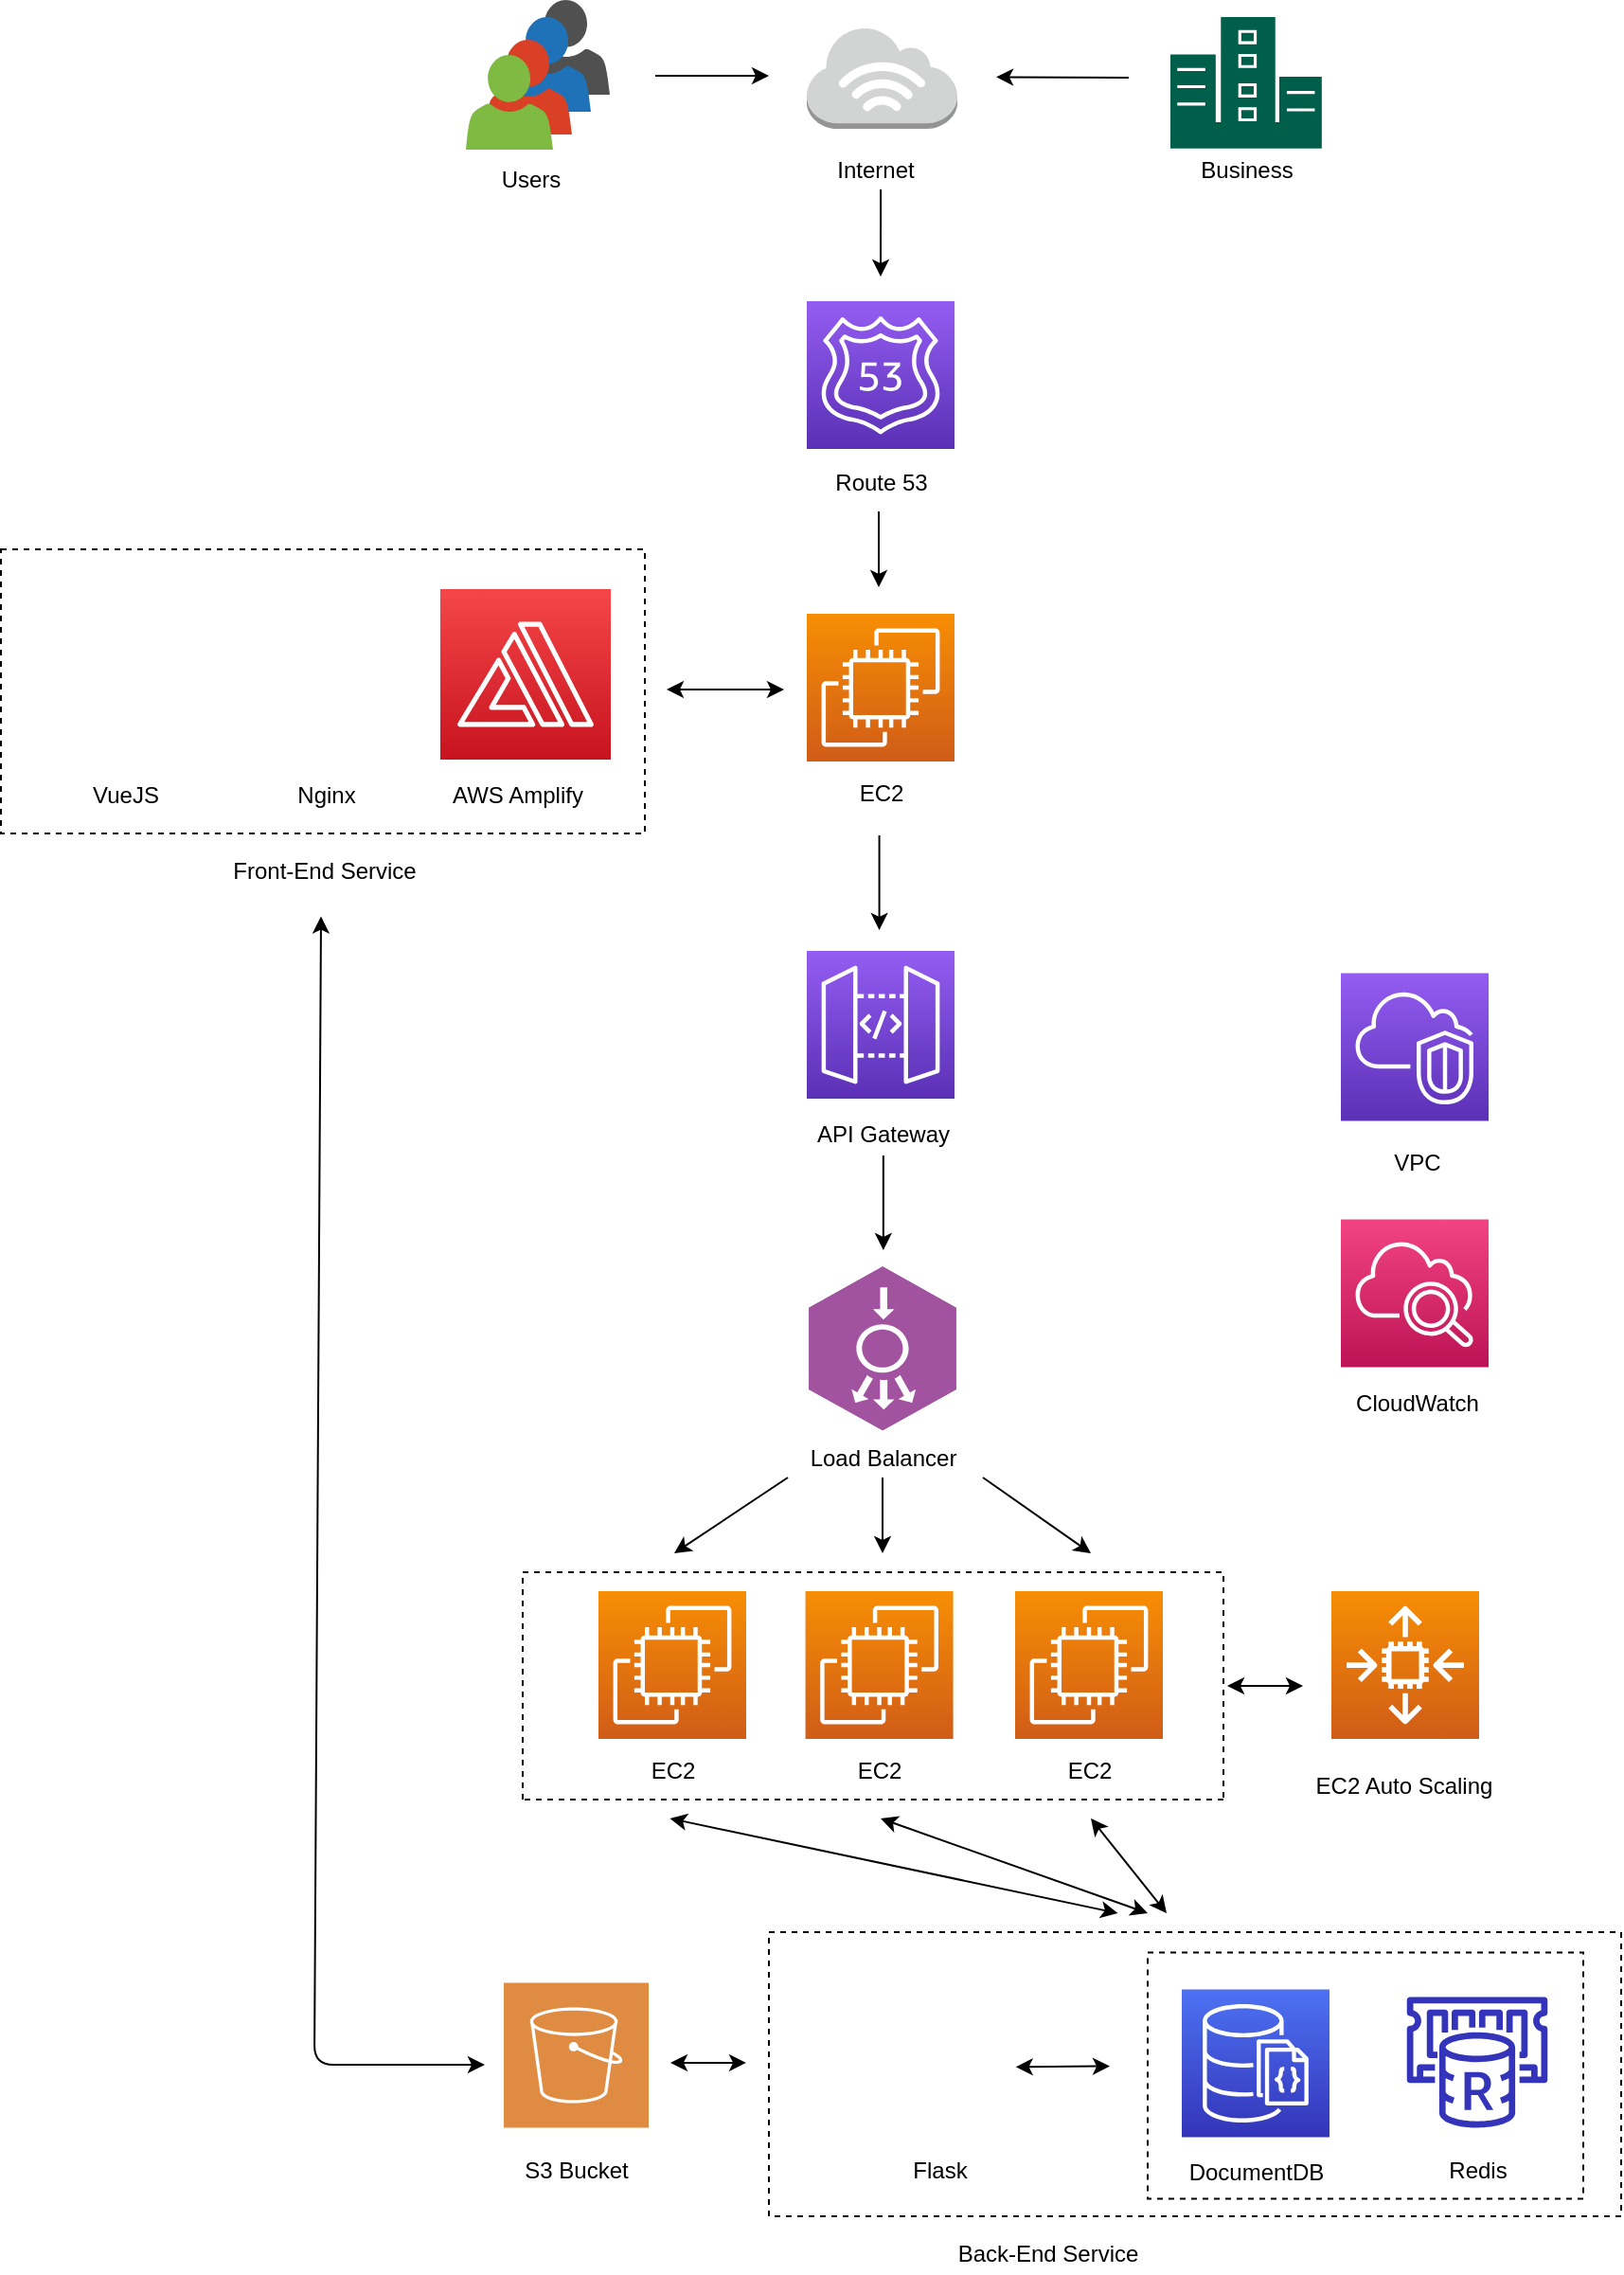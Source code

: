<mxfile version="14.4.3" type="github">
  <diagram id="EE9SntkFH1ej6d5t27QA" name="Page-1">
    <mxGraphModel dx="1950" dy="673" grid="1" gridSize="10" guides="1" tooltips="1" connect="1" arrows="1" fold="1" page="1" pageScale="1" pageWidth="827" pageHeight="1169" math="0" shadow="0">
      <root>
        <mxCell id="0" />
        <mxCell id="1" parent="0" />
        <mxCell id="E3v42q9btfGhV8WlOkZw-56" value="" style="rounded=0;whiteSpace=wrap;html=1;dashed=1;" vertex="1" parent="1">
          <mxGeometry x="-200" y="1380" width="450" height="150" as="geometry" />
        </mxCell>
        <mxCell id="E3v42q9btfGhV8WlOkZw-51" value="" style="rounded=0;whiteSpace=wrap;html=1;dashed=1;" vertex="1" parent="1">
          <mxGeometry y="1390.75" width="230" height="130" as="geometry" />
        </mxCell>
        <mxCell id="E3v42q9btfGhV8WlOkZw-37" value="" style="rounded=0;whiteSpace=wrap;html=1;dashed=1;" vertex="1" parent="1">
          <mxGeometry x="-605.5" y="650" width="340" height="150" as="geometry" />
        </mxCell>
        <mxCell id="l7BpPZrqb6z0wlt-yfZw-1" value="" style="points=[[0,0,0],[0.25,0,0],[0.5,0,0],[0.75,0,0],[1,0,0],[0,1,0],[0.25,1,0],[0.5,1,0],[0.75,1,0],[1,1,0],[0,0.25,0],[0,0.5,0],[0,0.75,0],[1,0.25,0],[1,0.5,0],[1,0.75,0]];outlineConnect=0;fontColor=#232F3E;gradientColor=#4D72F3;gradientDirection=north;fillColor=#3334B9;strokeColor=#ffffff;dashed=0;verticalLabelPosition=bottom;verticalAlign=top;align=center;html=1;fontSize=12;fontStyle=0;aspect=fixed;shape=mxgraph.aws4.resourceIcon;resIcon=mxgraph.aws4.documentdb_with_mongodb_compatibility;" parent="1" vertex="1">
          <mxGeometry x="18" y="1410.25" width="78" height="78" as="geometry" />
        </mxCell>
        <mxCell id="l7BpPZrqb6z0wlt-yfZw-2" value="" style="points=[[0,0,0],[0.25,0,0],[0.5,0,0],[0.75,0,0],[1,0,0],[0,1,0],[0.25,1,0],[0.5,1,0],[0.75,1,0],[1,1,0],[0,0.25,0],[0,0.5,0],[0,0.75,0],[1,0.25,0],[1,0.5,0],[1,0.75,0]];outlineConnect=0;fontColor=#232F3E;gradientColor=#F78E04;gradientDirection=north;fillColor=#D05C17;strokeColor=#ffffff;dashed=0;verticalLabelPosition=bottom;verticalAlign=top;align=center;html=1;fontSize=12;fontStyle=0;aspect=fixed;shape=mxgraph.aws4.resourceIcon;resIcon=mxgraph.aws4.ec2;" parent="1" vertex="1">
          <mxGeometry x="-290" y="1200" width="78" height="78" as="geometry" />
        </mxCell>
        <mxCell id="l7BpPZrqb6z0wlt-yfZw-3" value="" style="points=[[0,0,0],[0.25,0,0],[0.5,0,0],[0.75,0,0],[1,0,0],[0,1,0],[0.25,1,0],[0.5,1,0],[0.75,1,0],[1,1,0],[0,0.25,0],[0,0.5,0],[0,0.75,0],[1,0.25,0],[1,0.5,0],[1,0.75,0]];outlineConnect=0;fontColor=#232F3E;gradientColor=#F78E04;gradientDirection=north;fillColor=#D05C17;strokeColor=#ffffff;dashed=0;verticalLabelPosition=bottom;verticalAlign=top;align=center;html=1;fontSize=12;fontStyle=0;aspect=fixed;shape=mxgraph.aws4.resourceIcon;resIcon=mxgraph.aws4.auto_scaling2;" parent="1" vertex="1">
          <mxGeometry x="97" y="1200" width="78" height="78" as="geometry" />
        </mxCell>
        <mxCell id="l7BpPZrqb6z0wlt-yfZw-4" value="EC2" style="text;html=1;align=center;verticalAlign=middle;resizable=0;points=[];autosize=1;" parent="1" vertex="1">
          <mxGeometry x="-271" y="1285" width="40" height="20" as="geometry" />
        </mxCell>
        <mxCell id="l7BpPZrqb6z0wlt-yfZw-5" value="DocumentDB" style="text;html=1;align=center;verticalAlign=middle;resizable=0;points=[];autosize=1;" parent="1" vertex="1">
          <mxGeometry x="12" y="1496.75" width="90" height="20" as="geometry" />
        </mxCell>
        <mxCell id="l7BpPZrqb6z0wlt-yfZw-6" value="EC2 Auto Scaling" style="text;html=1;align=center;verticalAlign=middle;resizable=0;points=[];autosize=1;" parent="1" vertex="1">
          <mxGeometry x="80" y="1293" width="110" height="20" as="geometry" />
        </mxCell>
        <mxCell id="l7BpPZrqb6z0wlt-yfZw-9" value="" style="points=[[0,0,0],[0.25,0,0],[0.5,0,0],[0.75,0,0],[1,0,0],[0,1,0],[0.25,1,0],[0.5,1,0],[0.75,1,0],[1,1,0],[0,0.25,0],[0,0.5,0],[0,0.75,0],[1,0.25,0],[1,0.5,0],[1,0.75,0]];outlineConnect=0;fontColor=#232F3E;gradientColor=#945DF2;gradientDirection=north;fillColor=#5A30B5;strokeColor=#ffffff;dashed=0;verticalLabelPosition=bottom;verticalAlign=top;align=center;html=1;fontSize=12;fontStyle=0;aspect=fixed;shape=mxgraph.aws4.resourceIcon;resIcon=mxgraph.aws4.api_gateway;" parent="1" vertex="1">
          <mxGeometry x="-180" y="862" width="78" height="78" as="geometry" />
        </mxCell>
        <mxCell id="l7BpPZrqb6z0wlt-yfZw-11" value="" style="points=[[0,0,0],[0.25,0,0],[0.5,0,0],[0.75,0,0],[1,0,0],[0,1,0],[0.25,1,0],[0.5,1,0],[0.75,1,0],[1,1,0],[0,0.25,0],[0,0.5,0],[0,0.75,0],[1,0.25,0],[1,0.5,0],[1,0.75,0]];outlineConnect=0;fontColor=#232F3E;gradientColor=#945DF2;gradientDirection=north;fillColor=#5A30B5;strokeColor=#ffffff;dashed=0;verticalLabelPosition=bottom;verticalAlign=top;align=center;html=1;fontSize=12;fontStyle=0;aspect=fixed;shape=mxgraph.aws4.resourceIcon;resIcon=mxgraph.aws4.vpc;" parent="1" vertex="1">
          <mxGeometry x="102" y="873.78" width="78" height="78" as="geometry" />
        </mxCell>
        <mxCell id="l7BpPZrqb6z0wlt-yfZw-12" value="VPC" style="text;html=1;align=center;verticalAlign=middle;resizable=0;points=[];autosize=1;" parent="1" vertex="1">
          <mxGeometry x="122" y="963.78" width="40" height="20" as="geometry" />
        </mxCell>
        <mxCell id="l7BpPZrqb6z0wlt-yfZw-13" value="" style="shape=image;html=1;verticalAlign=top;verticalLabelPosition=bottom;labelBackgroundColor=#ffffff;imageAspect=0;aspect=fixed;image=https://cdn4.iconfinder.com/data/icons/logos-brands-5/24/flask-128.png" parent="1" vertex="1">
          <mxGeometry x="-150" y="1408.25" width="80" height="80" as="geometry" />
        </mxCell>
        <mxCell id="l7BpPZrqb6z0wlt-yfZw-15" value="" style="outlineConnect=0;fontColor=#232F3E;gradientColor=none;fillColor=#3334B9;strokeColor=none;dashed=0;verticalLabelPosition=bottom;verticalAlign=top;align=center;html=1;fontSize=12;fontStyle=0;aspect=fixed;pointerEvents=1;shape=mxgraph.aws4.elasticache_for_redis;" parent="1" vertex="1">
          <mxGeometry x="135" y="1414.25" width="78" height="69" as="geometry" />
        </mxCell>
        <mxCell id="l7BpPZrqb6z0wlt-yfZw-16" value="" style="points=[[0,0,0],[0.25,0,0],[0.5,0,0],[0.75,0,0],[1,0,0],[0,1,0],[0.25,1,0],[0.5,1,0],[0.75,1,0],[1,1,0],[0,0.25,0],[0,0.5,0],[0,0.75,0],[1,0.25,0],[1,0.5,0],[1,0.75,0]];points=[[0,0,0],[0.25,0,0],[0.5,0,0],[0.75,0,0],[1,0,0],[0,1,0],[0.25,1,0],[0.5,1,0],[0.75,1,0],[1,1,0],[0,0.25,0],[0,0.5,0],[0,0.75,0],[1,0.25,0],[1,0.5,0],[1,0.75,0]];outlineConnect=0;fontColor=#232F3E;gradientColor=#F34482;gradientDirection=north;fillColor=#BC1356;strokeColor=#ffffff;dashed=0;verticalLabelPosition=bottom;verticalAlign=top;align=center;html=1;fontSize=12;fontStyle=0;aspect=fixed;shape=mxgraph.aws4.resourceIcon;resIcon=mxgraph.aws4.cloudwatch_2;" parent="1" vertex="1">
          <mxGeometry x="102" y="1003.78" width="78" height="78" as="geometry" />
        </mxCell>
        <mxCell id="l7BpPZrqb6z0wlt-yfZw-17" value="CloudWatch" style="text;html=1;align=center;verticalAlign=middle;resizable=0;points=[];autosize=1;" parent="1" vertex="1">
          <mxGeometry x="102" y="1090.78" width="80" height="20" as="geometry" />
        </mxCell>
        <mxCell id="l7BpPZrqb6z0wlt-yfZw-18" value="" style="points=[[0,0,0],[0.25,0,0],[0.5,0,0],[0.75,0,0],[1,0,0],[0,1,0],[0.25,1,0],[0.5,1,0],[0.75,1,0],[1,1,0],[0,0.25,0],[0,0.5,0],[0,0.75,0],[1,0.25,0],[1,0.5,0],[1,0.75,0]];outlineConnect=0;fontColor=#232F3E;gradientColor=#F54749;gradientDirection=north;fillColor=#C7131F;strokeColor=#ffffff;dashed=0;verticalLabelPosition=bottom;verticalAlign=top;align=center;html=1;fontSize=12;fontStyle=0;aspect=fixed;shape=mxgraph.aws4.resourceIcon;resIcon=mxgraph.aws4.amplify;" parent="1" vertex="1">
          <mxGeometry x="-373.5" y="671" width="90" height="90" as="geometry" />
        </mxCell>
        <mxCell id="l7BpPZrqb6z0wlt-yfZw-20" value="" style="pointerEvents=1;shadow=0;dashed=0;html=1;strokeColor=none;fillColor=#505050;labelPosition=center;verticalLabelPosition=bottom;verticalAlign=top;outlineConnect=0;align=center;shape=mxgraph.office.users.user;" parent="1" vertex="1">
          <mxGeometry x="-330" y="360" width="46" height="50" as="geometry" />
        </mxCell>
        <mxCell id="l7BpPZrqb6z0wlt-yfZw-21" value="" style="pointerEvents=1;shadow=0;dashed=0;html=1;strokeColor=none;labelPosition=center;verticalLabelPosition=bottom;verticalAlign=top;outlineConnect=0;align=center;shape=mxgraph.office.users.user;fillColor=#2072B8;" parent="1" vertex="1">
          <mxGeometry x="-340" y="369" width="46" height="50" as="geometry" />
        </mxCell>
        <mxCell id="l7BpPZrqb6z0wlt-yfZw-22" value="" style="pointerEvents=1;shadow=0;dashed=0;html=1;strokeColor=none;labelPosition=center;verticalLabelPosition=bottom;verticalAlign=top;outlineConnect=0;align=center;shape=mxgraph.office.users.user;fillColor=#DA4026;" parent="1" vertex="1">
          <mxGeometry x="-350" y="381" width="46" height="50" as="geometry" />
        </mxCell>
        <mxCell id="l7BpPZrqb6z0wlt-yfZw-23" value="" style="pointerEvents=1;shadow=0;dashed=0;html=1;strokeColor=none;labelPosition=center;verticalLabelPosition=bottom;verticalAlign=top;outlineConnect=0;align=center;shape=mxgraph.office.users.user;fillColor=#7FBA42;" parent="1" vertex="1">
          <mxGeometry x="-360" y="389" width="46" height="50" as="geometry" />
        </mxCell>
        <mxCell id="E3v42q9btfGhV8WlOkZw-1" value="Users" style="text;html=1;align=center;verticalAlign=middle;resizable=0;points=[];autosize=1;" vertex="1" parent="1">
          <mxGeometry x="-351" y="445" width="50" height="20" as="geometry" />
        </mxCell>
        <mxCell id="E3v42q9btfGhV8WlOkZw-2" value="" style="endArrow=classic;html=1;" edge="1" parent="1">
          <mxGeometry width="50" height="50" relative="1" as="geometry">
            <mxPoint x="-260" y="400" as="sourcePoint" />
            <mxPoint x="-200" y="400" as="targetPoint" />
          </mxGeometry>
        </mxCell>
        <mxCell id="E3v42q9btfGhV8WlOkZw-4" value="" style="outlineConnect=0;dashed=0;verticalLabelPosition=bottom;verticalAlign=top;align=center;html=1;shape=mxgraph.aws3.internet_3;fillColor=#D2D3D3;gradientColor=none;" vertex="1" parent="1">
          <mxGeometry x="-180" y="374" width="79.5" height="54" as="geometry" />
        </mxCell>
        <mxCell id="E3v42q9btfGhV8WlOkZw-5" value="Internet" style="text;html=1;align=center;verticalAlign=middle;resizable=0;points=[];autosize=1;" vertex="1" parent="1">
          <mxGeometry x="-174" y="440" width="60" height="20" as="geometry" />
        </mxCell>
        <mxCell id="E3v42q9btfGhV8WlOkZw-7" value="" style="points=[[0,0,0],[0.25,0,0],[0.5,0,0],[0.75,0,0],[1,0,0],[0,1,0],[0.25,1,0],[0.5,1,0],[0.75,1,0],[1,1,0],[0,0.25,0],[0,0.5,0],[0,0.75,0],[1,0.25,0],[1,0.5,0],[1,0.75,0]];outlineConnect=0;fontColor=#232F3E;gradientColor=#945DF2;gradientDirection=north;fillColor=#5A30B5;strokeColor=#ffffff;dashed=0;verticalLabelPosition=bottom;verticalAlign=top;align=center;html=1;fontSize=12;fontStyle=0;aspect=fixed;shape=mxgraph.aws4.resourceIcon;resIcon=mxgraph.aws4.route_53;" vertex="1" parent="1">
          <mxGeometry x="-180" y="519" width="78" height="78" as="geometry" />
        </mxCell>
        <mxCell id="E3v42q9btfGhV8WlOkZw-8" value="Route 53" style="text;html=1;align=center;verticalAlign=middle;resizable=0;points=[];autosize=1;" vertex="1" parent="1">
          <mxGeometry x="-171" y="605" width="60" height="20" as="geometry" />
        </mxCell>
        <mxCell id="E3v42q9btfGhV8WlOkZw-9" value="" style="verticalLabelPosition=bottom;html=1;fillColor=#A153A0;strokeColor=#ffffff;verticalAlign=top;align=center;points=[[0,0.5,0],[0.125,0.25,0],[0.25,0,0],[0.5,0,0],[0.75,0,0],[0.875,0.25,0],[1,0.5,0],[0.875,0.75,0],[0.75,1,0],[0.5,1,0],[0.125,0.75,0]];pointerEvents=1;shape=mxgraph.cisco_safe.compositeIcon;bgIcon=mxgraph.cisco_safe.design.blank_device;resIcon=mxgraph.cisco_safe.design.load_balancer;rotation=90;" vertex="1" parent="1">
          <mxGeometry x="-183.22" y="1033" width="86.43" height="77.78" as="geometry" />
        </mxCell>
        <mxCell id="E3v42q9btfGhV8WlOkZw-10" value="AWS Amplify" style="text;html=1;align=center;verticalAlign=middle;resizable=0;points=[];autosize=1;" vertex="1" parent="1">
          <mxGeometry x="-373.5" y="770" width="80" height="20" as="geometry" />
        </mxCell>
        <mxCell id="E3v42q9btfGhV8WlOkZw-11" value="Redis" style="text;html=1;align=center;verticalAlign=middle;resizable=0;points=[];autosize=1;" vertex="1" parent="1">
          <mxGeometry x="149" y="1495.75" width="50" height="20" as="geometry" />
        </mxCell>
        <mxCell id="E3v42q9btfGhV8WlOkZw-12" value="API Gateway" style="text;html=1;align=center;verticalAlign=middle;resizable=0;points=[];autosize=1;" vertex="1" parent="1">
          <mxGeometry x="-185" y="949" width="90" height="20" as="geometry" />
        </mxCell>
        <mxCell id="E3v42q9btfGhV8WlOkZw-14" value="" style="shape=image;html=1;verticalAlign=top;verticalLabelPosition=bottom;labelBackgroundColor=#ffffff;imageAspect=0;aspect=fixed;image=https://cdn4.iconfinder.com/data/icons/logos-and-brands/512/367_Vuejs_logo-128.png" vertex="1" parent="1">
          <mxGeometry x="-585.5" y="672.5" width="90" height="90" as="geometry" />
        </mxCell>
        <mxCell id="E3v42q9btfGhV8WlOkZw-16" value="" style="endArrow=classic;html=1;" edge="1" parent="1">
          <mxGeometry width="50" height="50" relative="1" as="geometry">
            <mxPoint x="-140.96" y="460" as="sourcePoint" />
            <mxPoint x="-141" y="506" as="targetPoint" />
          </mxGeometry>
        </mxCell>
        <mxCell id="E3v42q9btfGhV8WlOkZw-17" value="" style="endArrow=classic;html=1;" edge="1" parent="1">
          <mxGeometry width="50" height="50" relative="1" as="geometry">
            <mxPoint x="-142" y="630" as="sourcePoint" />
            <mxPoint x="-142" y="670" as="targetPoint" />
          </mxGeometry>
        </mxCell>
        <mxCell id="E3v42q9btfGhV8WlOkZw-18" value="" style="points=[[0,0,0],[0.25,0,0],[0.5,0,0],[0.75,0,0],[1,0,0],[0,1,0],[0.25,1,0],[0.5,1,0],[0.75,1,0],[1,1,0],[0,0.25,0],[0,0.5,0],[0,0.75,0],[1,0.25,0],[1,0.5,0],[1,0.75,0]];outlineConnect=0;fontColor=#232F3E;gradientColor=#F78E04;gradientDirection=north;fillColor=#D05C17;strokeColor=#ffffff;dashed=0;verticalLabelPosition=bottom;verticalAlign=top;align=center;html=1;fontSize=12;fontStyle=0;aspect=fixed;shape=mxgraph.aws4.resourceIcon;resIcon=mxgraph.aws4.ec2;" vertex="1" parent="1">
          <mxGeometry x="-180.71" y="1200" width="78" height="78" as="geometry" />
        </mxCell>
        <mxCell id="E3v42q9btfGhV8WlOkZw-19" value="EC2" style="text;html=1;align=center;verticalAlign=middle;resizable=0;points=[];autosize=1;" vertex="1" parent="1">
          <mxGeometry x="-161.71" y="1285" width="40" height="20" as="geometry" />
        </mxCell>
        <mxCell id="E3v42q9btfGhV8WlOkZw-20" value="" style="points=[[0,0,0],[0.25,0,0],[0.5,0,0],[0.75,0,0],[1,0,0],[0,1,0],[0.25,1,0],[0.5,1,0],[0.75,1,0],[1,1,0],[0,0.25,0],[0,0.5,0],[0,0.75,0],[1,0.25,0],[1,0.5,0],[1,0.75,0]];outlineConnect=0;fontColor=#232F3E;gradientColor=#F78E04;gradientDirection=north;fillColor=#D05C17;strokeColor=#ffffff;dashed=0;verticalLabelPosition=bottom;verticalAlign=top;align=center;html=1;fontSize=12;fontStyle=0;aspect=fixed;shape=mxgraph.aws4.resourceIcon;resIcon=mxgraph.aws4.ec2;" vertex="1" parent="1">
          <mxGeometry x="-70.0" y="1200" width="78" height="78" as="geometry" />
        </mxCell>
        <mxCell id="E3v42q9btfGhV8WlOkZw-21" value="EC2" style="text;html=1;align=center;verticalAlign=middle;resizable=0;points=[];autosize=1;" vertex="1" parent="1">
          <mxGeometry x="-51.0" y="1285" width="40" height="20" as="geometry" />
        </mxCell>
        <mxCell id="E3v42q9btfGhV8WlOkZw-23" value="" style="endArrow=classic;html=1;" edge="1" parent="1">
          <mxGeometry width="50" height="50" relative="1" as="geometry">
            <mxPoint x="-190" y="1140" as="sourcePoint" />
            <mxPoint x="-250" y="1180" as="targetPoint" />
          </mxGeometry>
        </mxCell>
        <mxCell id="E3v42q9btfGhV8WlOkZw-24" value="" style="endArrow=classic;html=1;" edge="1" parent="1">
          <mxGeometry width="50" height="50" relative="1" as="geometry">
            <mxPoint x="-87" y="1140" as="sourcePoint" />
            <mxPoint x="-30" y="1180" as="targetPoint" />
          </mxGeometry>
        </mxCell>
        <mxCell id="E3v42q9btfGhV8WlOkZw-26" value="" style="endArrow=classic;html=1;" edge="1" parent="1">
          <mxGeometry width="50" height="50" relative="1" as="geometry">
            <mxPoint x="-140" y="1140" as="sourcePoint" />
            <mxPoint x="-140" y="1180" as="targetPoint" />
          </mxGeometry>
        </mxCell>
        <mxCell id="E3v42q9btfGhV8WlOkZw-27" value="" style="endArrow=classic;startArrow=classic;html=1;" edge="1" parent="1">
          <mxGeometry width="50" height="50" relative="1" as="geometry">
            <mxPoint x="42" y="1250" as="sourcePoint" />
            <mxPoint x="82" y="1250" as="targetPoint" />
          </mxGeometry>
        </mxCell>
        <mxCell id="E3v42q9btfGhV8WlOkZw-29" value="" style="endArrow=none;dashed=1;html=1;" edge="1" parent="1">
          <mxGeometry width="50" height="50" relative="1" as="geometry">
            <mxPoint x="-330" y="1190" as="sourcePoint" />
            <mxPoint x="40" y="1190" as="targetPoint" />
          </mxGeometry>
        </mxCell>
        <mxCell id="E3v42q9btfGhV8WlOkZw-30" value="" style="endArrow=none;dashed=1;html=1;" edge="1" parent="1">
          <mxGeometry width="50" height="50" relative="1" as="geometry">
            <mxPoint x="-329" y="1310" as="sourcePoint" />
            <mxPoint x="41.0" y="1310" as="targetPoint" />
          </mxGeometry>
        </mxCell>
        <mxCell id="E3v42q9btfGhV8WlOkZw-33" value="" style="endArrow=none;dashed=1;html=1;" edge="1" parent="1">
          <mxGeometry width="50" height="50" relative="1" as="geometry">
            <mxPoint x="-330" y="1310" as="sourcePoint" />
            <mxPoint x="-330" y="1190" as="targetPoint" />
          </mxGeometry>
        </mxCell>
        <mxCell id="E3v42q9btfGhV8WlOkZw-34" value="" style="endArrow=none;dashed=1;html=1;" edge="1" parent="1">
          <mxGeometry width="50" height="50" relative="1" as="geometry">
            <mxPoint x="40" y="1309.0" as="sourcePoint" />
            <mxPoint x="40" y="1189.0" as="targetPoint" />
          </mxGeometry>
        </mxCell>
        <mxCell id="E3v42q9btfGhV8WlOkZw-38" value="" style="shape=image;html=1;verticalAlign=top;verticalLabelPosition=bottom;labelBackgroundColor=#ffffff;imageAspect=0;aspect=fixed;image=https://cdn4.iconfinder.com/data/icons/logos-brands-5/24/nginx-128.png;dashed=1;" vertex="1" parent="1">
          <mxGeometry x="-479.25" y="672.5" width="90" height="90" as="geometry" />
        </mxCell>
        <mxCell id="E3v42q9btfGhV8WlOkZw-39" value="VueJS" style="text;html=1;align=center;verticalAlign=middle;resizable=0;points=[];autosize=1;" vertex="1" parent="1">
          <mxGeometry x="-565.5" y="770" width="50" height="20" as="geometry" />
        </mxCell>
        <mxCell id="E3v42q9btfGhV8WlOkZw-40" value="Nginx" style="text;html=1;align=center;verticalAlign=middle;resizable=0;points=[];autosize=1;" vertex="1" parent="1">
          <mxGeometry x="-459.25" y="770" width="50" height="20" as="geometry" />
        </mxCell>
        <mxCell id="E3v42q9btfGhV8WlOkZw-41" value="Front-End Service" style="text;html=1;align=center;verticalAlign=middle;resizable=0;points=[];autosize=1;" vertex="1" parent="1">
          <mxGeometry x="-490.5" y="810" width="110" height="20" as="geometry" />
        </mxCell>
        <mxCell id="E3v42q9btfGhV8WlOkZw-42" value="" style="endArrow=classic;html=1;" edge="1" parent="1">
          <mxGeometry width="50" height="50" relative="1" as="geometry">
            <mxPoint x="-141.71" y="801" as="sourcePoint" />
            <mxPoint x="-141.71" y="851" as="targetPoint" />
          </mxGeometry>
        </mxCell>
        <mxCell id="E3v42q9btfGhV8WlOkZw-43" value="Load Balancer" style="text;html=1;align=center;verticalAlign=middle;resizable=0;points=[];autosize=1;" vertex="1" parent="1">
          <mxGeometry x="-185" y="1120" width="90" height="20" as="geometry" />
        </mxCell>
        <mxCell id="E3v42q9btfGhV8WlOkZw-44" value="" style="endArrow=classic;html=1;" edge="1" parent="1">
          <mxGeometry width="50" height="50" relative="1" as="geometry">
            <mxPoint x="-139.58" y="970" as="sourcePoint" />
            <mxPoint x="-139.58" y="1020" as="targetPoint" />
          </mxGeometry>
        </mxCell>
        <mxCell id="E3v42q9btfGhV8WlOkZw-52" style="edgeStyle=orthogonalEdgeStyle;rounded=0;orthogonalLoop=1;jettySize=auto;html=1;exitX=0.5;exitY=1;exitDx=0;exitDy=0;" edge="1" parent="1" source="E3v42q9btfGhV8WlOkZw-51" target="E3v42q9btfGhV8WlOkZw-51">
          <mxGeometry relative="1" as="geometry" />
        </mxCell>
        <mxCell id="E3v42q9btfGhV8WlOkZw-53" value="" style="pointerEvents=1;shadow=0;dashed=0;html=1;strokeColor=none;fillColor=#DF8C42;labelPosition=center;verticalLabelPosition=bottom;verticalAlign=top;align=center;outlineConnect=0;shape=mxgraph.veeam2.aws_s3;" vertex="1" parent="1">
          <mxGeometry x="-340" y="1406.75" width="76.5" height="76.5" as="geometry" />
        </mxCell>
        <mxCell id="E3v42q9btfGhV8WlOkZw-54" value="" style="endArrow=classic;startArrow=classic;html=1;" edge="1" parent="1">
          <mxGeometry width="50" height="50" relative="1" as="geometry">
            <mxPoint x="-252" y="1448.96" as="sourcePoint" />
            <mxPoint x="-212" y="1448.96" as="targetPoint" />
          </mxGeometry>
        </mxCell>
        <mxCell id="E3v42q9btfGhV8WlOkZw-55" value="" style="endArrow=classic;startArrow=classic;html=1;exitX=1.004;exitY=0.599;exitDx=0;exitDy=0;exitPerimeter=0;" edge="1" parent="1">
          <mxGeometry width="50" height="50" relative="1" as="geometry">
            <mxPoint x="-69.68" y="1451.17" as="sourcePoint" />
            <mxPoint x="-20" y="1450.75" as="targetPoint" />
          </mxGeometry>
        </mxCell>
        <mxCell id="E3v42q9btfGhV8WlOkZw-58" value="Back-End Service" style="text;html=1;align=center;verticalAlign=middle;resizable=0;points=[];autosize=1;" vertex="1" parent="1">
          <mxGeometry x="-108" y="1540" width="110" height="20" as="geometry" />
        </mxCell>
        <mxCell id="E3v42q9btfGhV8WlOkZw-59" value="S3 Bucket" style="text;html=1;align=center;verticalAlign=middle;resizable=0;points=[];autosize=1;" vertex="1" parent="1">
          <mxGeometry x="-336.75" y="1495.75" width="70" height="20" as="geometry" />
        </mxCell>
        <mxCell id="E3v42q9btfGhV8WlOkZw-60" value="Flask" style="text;html=1;align=center;verticalAlign=middle;resizable=0;points=[];autosize=1;" vertex="1" parent="1">
          <mxGeometry x="-130" y="1495.75" width="40" height="20" as="geometry" />
        </mxCell>
        <mxCell id="E3v42q9btfGhV8WlOkZw-65" value="" style="points=[[0,0,0],[0.25,0,0],[0.5,0,0],[0.75,0,0],[1,0,0],[0,1,0],[0.25,1,0],[0.5,1,0],[0.75,1,0],[1,1,0],[0,0.25,0],[0,0.5,0],[0,0.75,0],[1,0.25,0],[1,0.5,0],[1,0.75,0]];outlineConnect=0;fontColor=#232F3E;gradientColor=#F78E04;gradientDirection=north;fillColor=#D05C17;strokeColor=#ffffff;dashed=0;verticalLabelPosition=bottom;verticalAlign=top;align=center;html=1;fontSize=12;fontStyle=0;aspect=fixed;shape=mxgraph.aws4.resourceIcon;resIcon=mxgraph.aws4.ec2;" vertex="1" parent="1">
          <mxGeometry x="-180" y="684" width="78" height="78" as="geometry" />
        </mxCell>
        <mxCell id="E3v42q9btfGhV8WlOkZw-66" value="EC2" style="text;html=1;align=center;verticalAlign=middle;resizable=0;points=[];autosize=1;" vertex="1" parent="1">
          <mxGeometry x="-161" y="769" width="40" height="20" as="geometry" />
        </mxCell>
        <mxCell id="E3v42q9btfGhV8WlOkZw-69" value="" style="endArrow=classic;startArrow=classic;html=1;" edge="1" parent="1">
          <mxGeometry width="50" height="50" relative="1" as="geometry">
            <mxPoint x="10" y="1370" as="sourcePoint" />
            <mxPoint x="-30" y="1320" as="targetPoint" />
          </mxGeometry>
        </mxCell>
        <mxCell id="E3v42q9btfGhV8WlOkZw-71" value="" style="endArrow=classic;startArrow=classic;html=1;" edge="1" parent="1">
          <mxGeometry width="50" height="50" relative="1" as="geometry">
            <mxPoint y="1370" as="sourcePoint" />
            <mxPoint x="-141" y="1320" as="targetPoint" />
          </mxGeometry>
        </mxCell>
        <mxCell id="E3v42q9btfGhV8WlOkZw-72" value="" style="endArrow=classic;startArrow=classic;html=1;" edge="1" parent="1">
          <mxGeometry width="50" height="50" relative="1" as="geometry">
            <mxPoint x="-15.75" y="1370" as="sourcePoint" />
            <mxPoint x="-252.25" y="1320" as="targetPoint" />
          </mxGeometry>
        </mxCell>
        <mxCell id="E3v42q9btfGhV8WlOkZw-74" value="" style="endArrow=classic;startArrow=classic;html=1;" edge="1" parent="1">
          <mxGeometry width="50" height="50" relative="1" as="geometry">
            <mxPoint x="-254" y="724" as="sourcePoint" />
            <mxPoint x="-192" y="724" as="targetPoint" />
          </mxGeometry>
        </mxCell>
        <mxCell id="E3v42q9btfGhV8WlOkZw-75" value="" style="endArrow=classic;startArrow=classic;html=1;" edge="1" parent="1">
          <mxGeometry width="50" height="50" relative="1" as="geometry">
            <mxPoint x="-350" y="1450" as="sourcePoint" />
            <mxPoint x="-436.5" y="843.78" as="targetPoint" />
            <Array as="points">
              <mxPoint x="-440" y="1450" />
            </Array>
          </mxGeometry>
        </mxCell>
        <mxCell id="E3v42q9btfGhV8WlOkZw-82" value="" style="pointerEvents=1;shadow=0;dashed=0;html=1;strokeColor=none;fillColor=#005F4B;labelPosition=center;verticalLabelPosition=bottom;verticalAlign=top;align=center;outlineConnect=0;shape=mxgraph.veeam2.enterprise_business;" vertex="1" parent="1">
          <mxGeometry x="12" y="369" width="79.91" height="69.4" as="geometry" />
        </mxCell>
        <mxCell id="E3v42q9btfGhV8WlOkZw-83" value="" style="endArrow=classic;html=1;" edge="1" parent="1">
          <mxGeometry width="50" height="50" relative="1" as="geometry">
            <mxPoint x="-10" y="401" as="sourcePoint" />
            <mxPoint x="-80" y="400.66" as="targetPoint" />
          </mxGeometry>
        </mxCell>
        <mxCell id="E3v42q9btfGhV8WlOkZw-84" value="Business" style="text;html=1;align=center;verticalAlign=middle;resizable=0;points=[];autosize=1;" vertex="1" parent="1">
          <mxGeometry x="21.96" y="440" width="60" height="20" as="geometry" />
        </mxCell>
      </root>
    </mxGraphModel>
  </diagram>
</mxfile>
